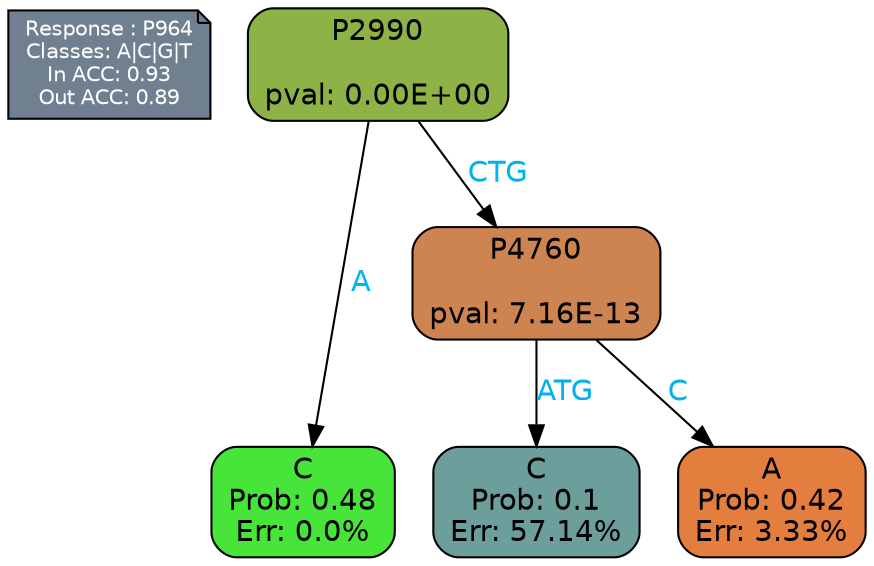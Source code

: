 digraph Tree {
node [shape=box, style="filled, rounded", color="black", fontname=helvetica] ;
graph [ranksep=equally, splines=polylines, bgcolor=transparent, dpi=600] ;
edge [fontname=helvetica] ;
LEGEND [label="Response : P964
Classes: A|C|G|T
In ACC: 0.93
Out ACC: 0.89
",shape=note,align=left,style=filled,fillcolor="slategray",fontcolor="white",fontsize=10];1 [label="P2990

pval: 0.00E+00", fillcolor="#8db245"] ;
2 [label="C
Prob: 0.48
Err: 0.0%", fillcolor="#47e539"] ;
3 [label="P4760

pval: 7.16E-13", fillcolor="#cd8450"] ;
4 [label="C
Prob: 0.1
Err: 57.14%", fillcolor="#6c9f9b"] ;
5 [label="A
Prob: 0.42
Err: 3.33%", fillcolor="#e47e3e"] ;
1 -> 2 [label="A",fontcolor=deepskyblue2] ;
1 -> 3 [label="CTG",fontcolor=deepskyblue2] ;
3 -> 4 [label="ATG",fontcolor=deepskyblue2] ;
3 -> 5 [label="C",fontcolor=deepskyblue2] ;
{rank = same; 2;4;5;}{rank = same; LEGEND;1;}}